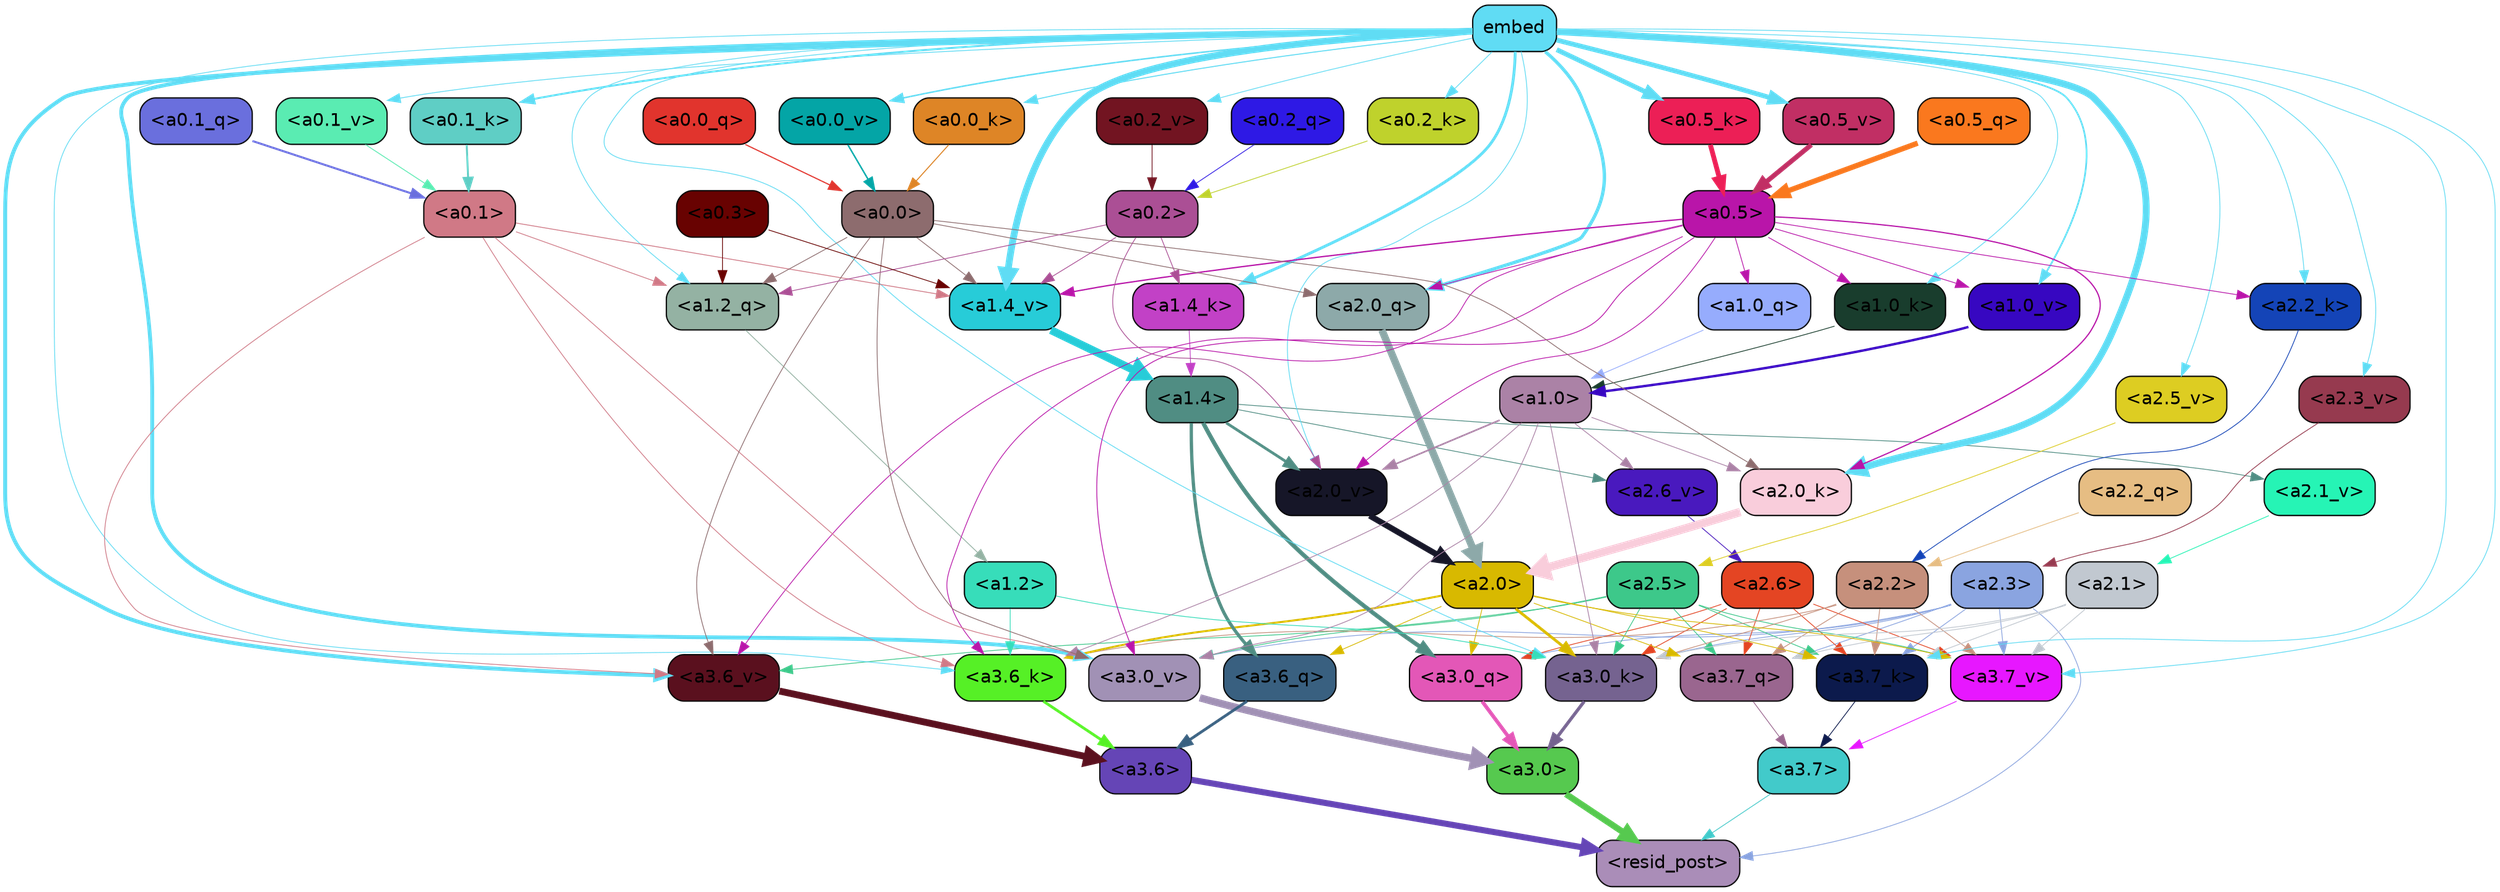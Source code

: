 strict digraph "" {
	graph [bgcolor=transparent,
		layout=dot,
		overlap=false,
		splines=true
	];
	"<a3.7>"	[color=black,
		fillcolor="#42caca",
		fontname=Helvetica,
		shape=box,
		style="filled, rounded"];
	"<resid_post>"	[color=black,
		fillcolor="#aa8db8",
		fontname=Helvetica,
		shape=box,
		style="filled, rounded"];
	"<a3.7>" -> "<resid_post>"	[color="#42caca",
		penwidth=0.6];
	"<a3.6>"	[color=black,
		fillcolor="#6545b6",
		fontname=Helvetica,
		shape=box,
		style="filled, rounded"];
	"<a3.6>" -> "<resid_post>"	[color="#6545b6",
		penwidth=4.753257989883423];
	"<a3.0>"	[color=black,
		fillcolor="#56c94f",
		fontname=Helvetica,
		shape=box,
		style="filled, rounded"];
	"<a3.0>" -> "<resid_post>"	[color="#56c94f",
		penwidth=4.90053927898407];
	"<a2.3>"	[color=black,
		fillcolor="#8aa4e0",
		fontname=Helvetica,
		shape=box,
		style="filled, rounded"];
	"<a2.3>" -> "<resid_post>"	[color="#8aa4e0",
		penwidth=0.6];
	"<a3.7_q>"	[color=black,
		fillcolor="#9a668f",
		fontname=Helvetica,
		shape=box,
		style="filled, rounded"];
	"<a2.3>" -> "<a3.7_q>"	[color="#8aa4e0",
		penwidth=0.6];
	"<a3.0_q>"	[color=black,
		fillcolor="#e357b7",
		fontname=Helvetica,
		shape=box,
		style="filled, rounded"];
	"<a2.3>" -> "<a3.0_q>"	[color="#8aa4e0",
		penwidth=0.6];
	"<a3.7_k>"	[color=black,
		fillcolor="#0c1a4c",
		fontname=Helvetica,
		shape=box,
		style="filled, rounded"];
	"<a2.3>" -> "<a3.7_k>"	[color="#8aa4e0",
		penwidth=0.6];
	"<a3.0_k>"	[color=black,
		fillcolor="#756390",
		fontname=Helvetica,
		shape=box,
		style="filled, rounded"];
	"<a2.3>" -> "<a3.0_k>"	[color="#8aa4e0",
		penwidth=0.6];
	"<a3.7_v>"	[color=black,
		fillcolor="#e717ff",
		fontname=Helvetica,
		shape=box,
		style="filled, rounded"];
	"<a2.3>" -> "<a3.7_v>"	[color="#8aa4e0",
		penwidth=0.6];
	"<a3.0_v>"	[color=black,
		fillcolor="#a191b5",
		fontname=Helvetica,
		shape=box,
		style="filled, rounded"];
	"<a2.3>" -> "<a3.0_v>"	[color="#8aa4e0",
		penwidth=0.6];
	"<a3.7_q>" -> "<a3.7>"	[color="#9a668f",
		penwidth=0.6];
	"<a3.6_q>"	[color=black,
		fillcolor="#396080",
		fontname=Helvetica,
		shape=box,
		style="filled, rounded"];
	"<a3.6_q>" -> "<a3.6>"	[color="#396080",
		penwidth=2.160832464694977];
	"<a3.0_q>" -> "<a3.0>"	[color="#e357b7",
		penwidth=2.870753765106201];
	"<a3.7_k>" -> "<a3.7>"	[color="#0c1a4c",
		penwidth=0.6];
	"<a3.6_k>"	[color=black,
		fillcolor="#56f026",
		fontname=Helvetica,
		shape=box,
		style="filled, rounded"];
	"<a3.6_k>" -> "<a3.6>"	[color="#56f026",
		penwidth=2.13908451795578];
	"<a3.0_k>" -> "<a3.0>"	[color="#756390",
		penwidth=2.520303964614868];
	"<a3.7_v>" -> "<a3.7>"	[color="#e717ff",
		penwidth=0.6];
	"<a3.6_v>"	[color=black,
		fillcolor="#5a101e",
		fontname=Helvetica,
		shape=box,
		style="filled, rounded"];
	"<a3.6_v>" -> "<a3.6>"	[color="#5a101e",
		penwidth=5.297133803367615];
	"<a3.0_v>" -> "<a3.0>"	[color="#a191b5",
		penwidth=5.680712580680847];
	"<a2.6>"	[color=black,
		fillcolor="#e44523",
		fontname=Helvetica,
		shape=box,
		style="filled, rounded"];
	"<a2.6>" -> "<a3.7_q>"	[color="#e44523",
		penwidth=0.6];
	"<a2.6>" -> "<a3.0_q>"	[color="#e44523",
		penwidth=0.6];
	"<a2.6>" -> "<a3.7_k>"	[color="#e44523",
		penwidth=0.6];
	"<a2.6>" -> "<a3.0_k>"	[color="#e44523",
		penwidth=0.6];
	"<a2.6>" -> "<a3.7_v>"	[color="#e44523",
		penwidth=0.6];
	"<a2.5>"	[color=black,
		fillcolor="#3dc88a",
		fontname=Helvetica,
		shape=box,
		style="filled, rounded"];
	"<a2.5>" -> "<a3.7_q>"	[color="#3dc88a",
		penwidth=0.6];
	"<a2.5>" -> "<a3.7_k>"	[color="#3dc88a",
		penwidth=0.6];
	"<a2.5>" -> "<a3.0_k>"	[color="#3dc88a",
		penwidth=0.6];
	"<a2.5>" -> "<a3.7_v>"	[color="#3dc88a",
		penwidth=0.6];
	"<a2.5>" -> "<a3.6_v>"	[color="#3dc88a",
		penwidth=0.6];
	"<a2.5>" -> "<a3.0_v>"	[color="#3dc88a",
		penwidth=0.6];
	"<a2.2>"	[color=black,
		fillcolor="#c6907c",
		fontname=Helvetica,
		shape=box,
		style="filled, rounded"];
	"<a2.2>" -> "<a3.7_q>"	[color="#c6907c",
		penwidth=0.6];
	"<a2.2>" -> "<a3.7_k>"	[color="#c6907c",
		penwidth=0.6];
	"<a2.2>" -> "<a3.6_k>"	[color="#c6907c",
		penwidth=0.6];
	"<a2.2>" -> "<a3.0_k>"	[color="#c6907c",
		penwidth=0.6];
	"<a2.2>" -> "<a3.7_v>"	[color="#c6907c",
		penwidth=0.6];
	"<a2.1>"	[color=black,
		fillcolor="#c1c8d0",
		fontname=Helvetica,
		shape=box,
		style="filled, rounded"];
	"<a2.1>" -> "<a3.7_q>"	[color="#c1c8d0",
		penwidth=0.6];
	"<a2.1>" -> "<a3.7_k>"	[color="#c1c8d0",
		penwidth=0.6];
	"<a2.1>" -> "<a3.0_k>"	[color="#c1c8d0",
		penwidth=0.6];
	"<a2.1>" -> "<a3.7_v>"	[color="#c1c8d0",
		penwidth=0.6];
	"<a2.0>"	[color=black,
		fillcolor="#d8b900",
		fontname=Helvetica,
		shape=box,
		style="filled, rounded"];
	"<a2.0>" -> "<a3.7_q>"	[color="#d8b900",
		penwidth=0.6];
	"<a2.0>" -> "<a3.6_q>"	[color="#d8b900",
		penwidth=0.6];
	"<a2.0>" -> "<a3.0_q>"	[color="#d8b900",
		penwidth=0.6];
	"<a2.0>" -> "<a3.7_k>"	[color="#d8b900",
		penwidth=0.6];
	"<a2.0>" -> "<a3.6_k>"	[color="#d8b900",
		penwidth=1.5348684191703796];
	"<a2.0>" -> "<a3.0_k>"	[color="#d8b900",
		penwidth=2.172017753124237];
	"<a2.0>" -> "<a3.7_v>"	[color="#d8b900",
		penwidth=0.6];
	"<a1.4>"	[color=black,
		fillcolor="#508d83",
		fontname=Helvetica,
		shape=box,
		style="filled, rounded"];
	"<a1.4>" -> "<a3.6_q>"	[color="#508d83",
		penwidth=2.532623291015625];
	"<a1.4>" -> "<a3.0_q>"	[color="#508d83",
		penwidth=3.2595192790031433];
	"<a2.6_v>"	[color=black,
		fillcolor="#4919be",
		fontname=Helvetica,
		shape=box,
		style="filled, rounded"];
	"<a1.4>" -> "<a2.6_v>"	[color="#508d83",
		penwidth=0.6];
	"<a2.1_v>"	[color=black,
		fillcolor="#26f4b5",
		fontname=Helvetica,
		shape=box,
		style="filled, rounded"];
	"<a1.4>" -> "<a2.1_v>"	[color="#508d83",
		penwidth=0.6];
	"<a2.0_v>"	[color=black,
		fillcolor="#161628",
		fontname=Helvetica,
		shape=box,
		style="filled, rounded"];
	"<a1.4>" -> "<a2.0_v>"	[color="#508d83",
		penwidth=2.1199009865522385];
	embed	[color=black,
		fillcolor="#60dcf4",
		fontname=Helvetica,
		shape=box,
		style="filled, rounded"];
	embed -> "<a3.7_k>"	[color="#60dcf4",
		penwidth=0.6];
	embed -> "<a3.6_k>"	[color="#60dcf4",
		penwidth=0.6];
	embed -> "<a3.0_k>"	[color="#60dcf4",
		penwidth=0.6117386221885681];
	embed -> "<a3.7_v>"	[color="#60dcf4",
		penwidth=0.6];
	embed -> "<a3.6_v>"	[color="#60dcf4",
		penwidth=3.0186105966567993];
	embed -> "<a3.0_v>"	[color="#60dcf4",
		penwidth=2.969020187854767];
	"<a2.0_q>"	[color=black,
		fillcolor="#8da9a9",
		fontname=Helvetica,
		shape=box,
		style="filled, rounded"];
	embed -> "<a2.0_q>"	[color="#60dcf4",
		penwidth=2.5791755318641663];
	"<a2.2_k>"	[color=black,
		fillcolor="#1444b7",
		fontname=Helvetica,
		shape=box,
		style="filled, rounded"];
	embed -> "<a2.2_k>"	[color="#60dcf4",
		penwidth=0.6];
	"<a2.0_k>"	[color=black,
		fillcolor="#f9cddb",
		fontname=Helvetica,
		shape=box,
		style="filled, rounded"];
	embed -> "<a2.0_k>"	[color="#60dcf4",
		penwidth=5.307481050491333];
	"<a2.5_v>"	[color=black,
		fillcolor="#ddcd22",
		fontname=Helvetica,
		shape=box,
		style="filled, rounded"];
	embed -> "<a2.5_v>"	[color="#60dcf4",
		penwidth=0.6];
	"<a2.3_v>"	[color=black,
		fillcolor="#963a4f",
		fontname=Helvetica,
		shape=box,
		style="filled, rounded"];
	embed -> "<a2.3_v>"	[color="#60dcf4",
		penwidth=0.6];
	embed -> "<a2.0_v>"	[color="#60dcf4",
		penwidth=0.6];
	"<a1.2_q>"	[color=black,
		fillcolor="#94b2a3",
		fontname=Helvetica,
		shape=box,
		style="filled, rounded"];
	embed -> "<a1.2_q>"	[color="#60dcf4",
		penwidth=0.6];
	"<a1.4_k>"	[color=black,
		fillcolor="#c241c6",
		fontname=Helvetica,
		shape=box,
		style="filled, rounded"];
	embed -> "<a1.4_k>"	[color="#60dcf4",
		penwidth=2.1839776039123535];
	"<a1.0_k>"	[color=black,
		fillcolor="#193d2d",
		fontname=Helvetica,
		shape=box,
		style="filled, rounded"];
	embed -> "<a1.0_k>"	[color="#60dcf4",
		penwidth=0.6];
	"<a1.4_v>"	[color=black,
		fillcolor="#27ccd8",
		fontname=Helvetica,
		shape=box,
		style="filled, rounded"];
	embed -> "<a1.4_v>"	[color="#60dcf4",
		penwidth=5.2540810108184814];
	"<a1.0_v>"	[color=black,
		fillcolor="#3707c1",
		fontname=Helvetica,
		shape=box,
		style="filled, rounded"];
	embed -> "<a1.0_v>"	[color="#60dcf4",
		penwidth=1.3048751950263977];
	"<a0.5_k>"	[color=black,
		fillcolor="#ec1f56",
		fontname=Helvetica,
		shape=box,
		style="filled, rounded"];
	embed -> "<a0.5_k>"	[color="#60dcf4",
		penwidth=3.7413554191589355];
	"<a0.2_k>"	[color=black,
		fillcolor="#bfd22c",
		fontname=Helvetica,
		shape=box,
		style="filled, rounded"];
	embed -> "<a0.2_k>"	[color="#60dcf4",
		penwidth=0.6];
	"<a0.1_k>"	[color=black,
		fillcolor="#5fcec5",
		fontname=Helvetica,
		shape=box,
		style="filled, rounded"];
	embed -> "<a0.1_k>"	[color="#60dcf4",
		penwidth=1.4689924716949463];
	"<a0.0_k>"	[color=black,
		fillcolor="#de8526",
		fontname=Helvetica,
		shape=box,
		style="filled, rounded"];
	embed -> "<a0.0_k>"	[color="#60dcf4",
		penwidth=0.7751901149749756];
	"<a0.5_v>"	[color=black,
		fillcolor="#c12f64",
		fontname=Helvetica,
		shape=box,
		style="filled, rounded"];
	embed -> "<a0.5_v>"	[color="#60dcf4",
		penwidth=3.7020363211631775];
	"<a0.2_v>"	[color=black,
		fillcolor="#721421",
		fontname=Helvetica,
		shape=box,
		style="filled, rounded"];
	embed -> "<a0.2_v>"	[color="#60dcf4",
		penwidth=0.6];
	"<a0.1_v>"	[color=black,
		fillcolor="#5aecb2",
		fontname=Helvetica,
		shape=box,
		style="filled, rounded"];
	embed -> "<a0.1_v>"	[color="#60dcf4",
		penwidth=0.6266210079193115];
	"<a0.0_v>"	[color=black,
		fillcolor="#04a5a6",
		fontname=Helvetica,
		shape=box,
		style="filled, rounded"];
	embed -> "<a0.0_v>"	[color="#60dcf4",
		penwidth=1.1311111450195312];
	"<a1.2>"	[color=black,
		fillcolor="#37ddba",
		fontname=Helvetica,
		shape=box,
		style="filled, rounded"];
	"<a1.2>" -> "<a3.6_k>"	[color="#37ddba",
		penwidth=0.6];
	"<a1.2>" -> "<a3.0_k>"	[color="#37ddba",
		penwidth=0.6];
	"<a1.0>"	[color=black,
		fillcolor="#ab82a6",
		fontname=Helvetica,
		shape=box,
		style="filled, rounded"];
	"<a1.0>" -> "<a3.6_k>"	[color="#ab82a6",
		penwidth=0.6];
	"<a1.0>" -> "<a3.0_k>"	[color="#ab82a6",
		penwidth=0.6];
	"<a1.0>" -> "<a3.0_v>"	[color="#ab82a6",
		penwidth=0.6];
	"<a1.0>" -> "<a2.0_k>"	[color="#ab82a6",
		penwidth=0.6];
	"<a1.0>" -> "<a2.6_v>"	[color="#ab82a6",
		penwidth=0.6];
	"<a1.0>" -> "<a2.0_v>"	[color="#ab82a6",
		penwidth=1.237271785736084];
	"<a0.5>"	[color=black,
		fillcolor="#b915a9",
		fontname=Helvetica,
		shape=box,
		style="filled, rounded"];
	"<a0.5>" -> "<a3.6_k>"	[color="#b915a9",
		penwidth=0.6];
	"<a0.5>" -> "<a3.6_v>"	[color="#b915a9",
		penwidth=0.6];
	"<a0.5>" -> "<a3.0_v>"	[color="#b915a9",
		penwidth=0.6409564018249512];
	"<a0.5>" -> "<a2.0_q>"	[color="#b915a9",
		penwidth=0.6];
	"<a0.5>" -> "<a2.2_k>"	[color="#b915a9",
		penwidth=0.6];
	"<a0.5>" -> "<a2.0_k>"	[color="#b915a9",
		penwidth=0.9355769157409668];
	"<a0.5>" -> "<a2.0_v>"	[color="#b915a9",
		penwidth=0.6];
	"<a1.0_q>"	[color=black,
		fillcolor="#96acfd",
		fontname=Helvetica,
		shape=box,
		style="filled, rounded"];
	"<a0.5>" -> "<a1.0_q>"	[color="#b915a9",
		penwidth=0.6];
	"<a0.5>" -> "<a1.0_k>"	[color="#b915a9",
		penwidth=0.6];
	"<a0.5>" -> "<a1.4_v>"	[color="#b915a9",
		penwidth=1.016412615776062];
	"<a0.5>" -> "<a1.0_v>"	[color="#b915a9",
		penwidth=0.6];
	"<a0.1>"	[color=black,
		fillcolor="#d07986",
		fontname=Helvetica,
		shape=box,
		style="filled, rounded"];
	"<a0.1>" -> "<a3.6_k>"	[color="#d07986",
		penwidth=0.6];
	"<a0.1>" -> "<a3.6_v>"	[color="#d07986",
		penwidth=0.6];
	"<a0.1>" -> "<a3.0_v>"	[color="#d07986",
		penwidth=0.6];
	"<a0.1>" -> "<a1.2_q>"	[color="#d07986",
		penwidth=0.6];
	"<a0.1>" -> "<a1.4_v>"	[color="#d07986",
		penwidth=0.6440334320068359];
	"<a0.0>"	[color=black,
		fillcolor="#8d6c6e",
		fontname=Helvetica,
		shape=box,
		style="filled, rounded"];
	"<a0.0>" -> "<a3.6_v>"	[color="#8d6c6e",
		penwidth=0.6];
	"<a0.0>" -> "<a3.0_v>"	[color="#8d6c6e",
		penwidth=0.6];
	"<a0.0>" -> "<a2.0_q>"	[color="#8d6c6e",
		penwidth=0.6];
	"<a0.0>" -> "<a2.0_k>"	[color="#8d6c6e",
		penwidth=0.6];
	"<a0.0>" -> "<a1.2_q>"	[color="#8d6c6e",
		penwidth=0.6];
	"<a0.0>" -> "<a1.4_v>"	[color="#8d6c6e",
		penwidth=0.6];
	"<a2.2_q>"	[color=black,
		fillcolor="#e6bd83",
		fontname=Helvetica,
		shape=box,
		style="filled, rounded"];
	"<a2.2_q>" -> "<a2.2>"	[color="#e6bd83",
		penwidth=0.6];
	"<a2.0_q>" -> "<a2.0>"	[color="#8da9a9",
		penwidth=5.682948350906372];
	"<a2.2_k>" -> "<a2.2>"	[color="#1444b7",
		penwidth=0.6];
	"<a2.0_k>" -> "<a2.0>"	[color="#f9cddb",
		penwidth=6.450693130493164];
	"<a2.6_v>" -> "<a2.6>"	[color="#4919be",
		penwidth=0.6];
	"<a2.5_v>" -> "<a2.5>"	[color="#ddcd22",
		penwidth=0.6];
	"<a2.3_v>" -> "<a2.3>"	[color="#963a4f",
		penwidth=0.6];
	"<a2.1_v>" -> "<a2.1>"	[color="#26f4b5",
		penwidth=0.6];
	"<a2.0_v>" -> "<a2.0>"	[color="#161628",
		penwidth=4.592647075653076];
	"<a0.2>"	[color=black,
		fillcolor="#ab4f95",
		fontname=Helvetica,
		shape=box,
		style="filled, rounded"];
	"<a0.2>" -> "<a2.0_v>"	[color="#ab4f95",
		penwidth=0.6];
	"<a0.2>" -> "<a1.2_q>"	[color="#ab4f95",
		penwidth=0.6];
	"<a0.2>" -> "<a1.4_k>"	[color="#ab4f95",
		penwidth=0.6];
	"<a0.2>" -> "<a1.4_v>"	[color="#ab4f95",
		penwidth=0.6];
	"<a1.2_q>" -> "<a1.2>"	[color="#94b2a3",
		penwidth=0.6323684453964233];
	"<a1.0_q>" -> "<a1.0>"	[color="#96acfd",
		penwidth=0.6];
	"<a1.4_k>" -> "<a1.4>"	[color="#c241c6",
		penwidth=0.6];
	"<a1.0_k>" -> "<a1.0>"	[color="#193d2d",
		penwidth=0.6];
	"<a1.4_v>" -> "<a1.4>"	[color="#27ccd8",
		penwidth=6.149721145629883];
	"<a1.0_v>" -> "<a1.0>"	[color="#3707c1",
		penwidth=1.874430701136589];
	"<a0.3>"	[color=black,
		fillcolor="#680201",
		fontname=Helvetica,
		shape=box,
		style="filled, rounded"];
	"<a0.3>" -> "<a1.2_q>"	[color="#680201",
		penwidth=0.6];
	"<a0.3>" -> "<a1.4_v>"	[color="#680201",
		penwidth=0.6];
	"<a0.5_q>"	[color=black,
		fillcolor="#fa781e",
		fontname=Helvetica,
		shape=box,
		style="filled, rounded"];
	"<a0.5_q>" -> "<a0.5>"	[color="#fa781e",
		penwidth=4.096640631556511];
	"<a0.2_q>"	[color=black,
		fillcolor="#2e19e5",
		fontname=Helvetica,
		shape=box,
		style="filled, rounded"];
	"<a0.2_q>" -> "<a0.2>"	[color="#2e19e5",
		penwidth=0.6005611419677734];
	"<a0.1_q>"	[color=black,
		fillcolor="#6a6fdd",
		fontname=Helvetica,
		shape=box,
		style="filled, rounded"];
	"<a0.1_q>" -> "<a0.1>"	[color="#6a6fdd",
		penwidth=1.5538761615753174];
	"<a0.0_q>"	[color=black,
		fillcolor="#e1342d",
		fontname=Helvetica,
		shape=box,
		style="filled, rounded"];
	"<a0.0_q>" -> "<a0.0>"	[color="#e1342d",
		penwidth=0.8876461982727051];
	"<a0.5_k>" -> "<a0.5>"	[color="#ec1f56",
		penwidth=3.7383413314819336];
	"<a0.2_k>" -> "<a0.2>"	[color="#bfd22c",
		penwidth=0.6];
	"<a0.1_k>" -> "<a0.1>"	[color="#5fcec5",
		penwidth=1.4667291641235352];
	"<a0.0_k>" -> "<a0.0>"	[color="#de8526",
		penwidth=0.7793014049530029];
	"<a0.5_v>" -> "<a0.5>"	[color="#c12f64",
		penwidth=3.717004656791687];
	"<a0.2_v>" -> "<a0.2>"	[color="#721421",
		penwidth=0.6];
	"<a0.1_v>" -> "<a0.1>"	[color="#5aecb2",
		penwidth=0.6493067741394043];
	"<a0.0_v>" -> "<a0.0>"	[color="#04a5a6",
		penwidth=1.1432268619537354];
}
